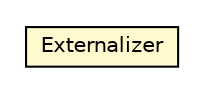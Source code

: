#!/usr/local/bin/dot
#
# Class diagram 
# Generated by UMLGraph version 5.1 (http://www.umlgraph.org/)
#

digraph G {
	edge [fontname="Helvetica",fontsize=10,labelfontname="Helvetica",labelfontsize=10];
	node [fontname="Helvetica",fontsize=10,shape=plaintext];
	nodesep=0.25;
	ranksep=0.5;
	// pt.ist.fenixframework.adt.skiplist.Externalizer
	c83657 [label=<<table title="pt.ist.fenixframework.adt.skiplist.Externalizer" border="0" cellborder="1" cellspacing="0" cellpadding="2" port="p" bgcolor="lemonChiffon" href="./Externalizer.html">
		<tr><td><table border="0" cellspacing="0" cellpadding="1">
<tr><td align="center" balign="center"> Externalizer </td></tr>
		</table></td></tr>
		</table>>, fontname="Helvetica", fontcolor="black", fontsize=10.0];
}

